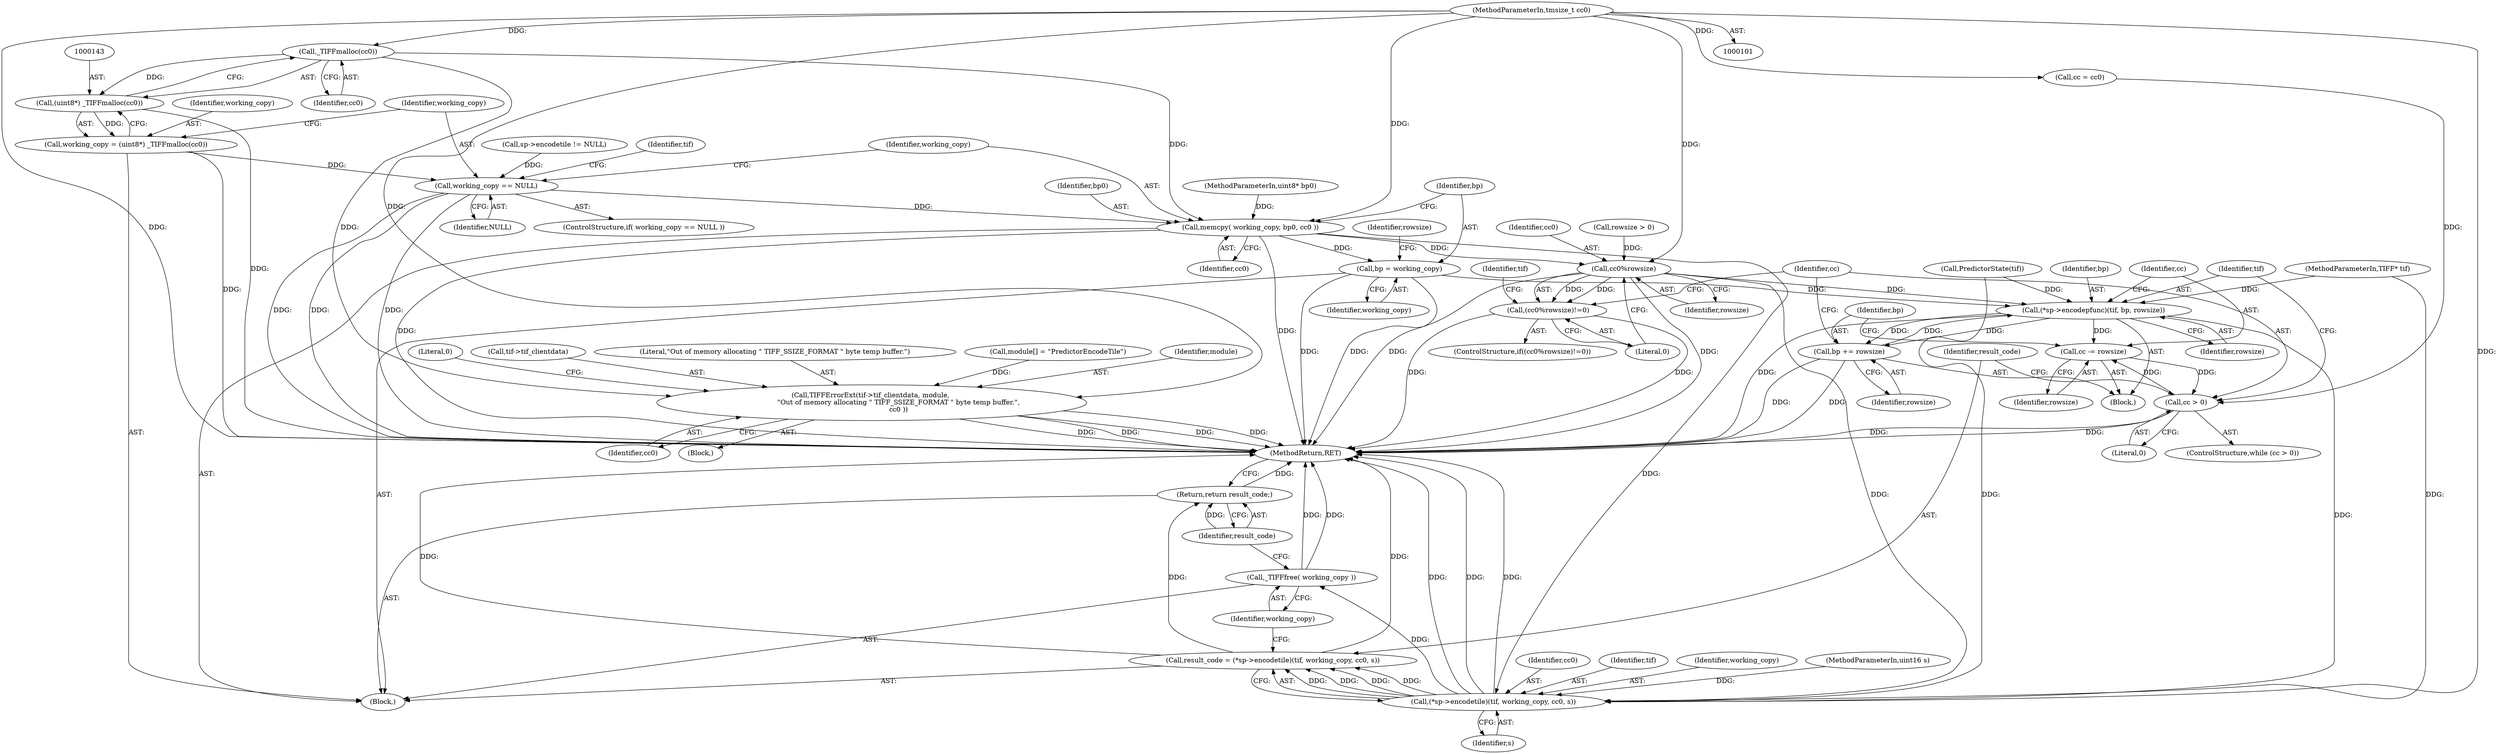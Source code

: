 digraph "0_libtiff_3ca657a8793dd011bf869695d72ad31c779c3cc1_2@API" {
"1000144" [label="(Call,_TIFFmalloc(cc0))"];
"1000104" [label="(MethodParameterIn,tmsize_t cc0)"];
"1000142" [label="(Call,(uint8*) _TIFFmalloc(cc0))"];
"1000140" [label="(Call,working_copy = (uint8*) _TIFFmalloc(cc0))"];
"1000147" [label="(Call,working_copy == NULL)"];
"1000160" [label="(Call,memcpy( working_copy, bp0, cc0 ))"];
"1000164" [label="(Call,bp = working_copy)"];
"1000197" [label="(Call,(*sp->encodepfunc)(tif, bp, rowsize))"];
"1000201" [label="(Call,cc -= rowsize)"];
"1000193" [label="(Call,cc > 0)"];
"1000204" [label="(Call,bp += rowsize)"];
"1000209" [label="(Call,(*sp->encodetile)(tif, working_copy, cc0, s))"];
"1000207" [label="(Call,result_code = (*sp->encodetile)(tif, working_copy, cc0, s))"];
"1000216" [label="(Return,return result_code;)"];
"1000214" [label="(Call,_TIFFfree( working_copy ))"];
"1000178" [label="(Call,cc0%rowsize)"];
"1000177" [label="(Call,(cc0%rowsize)!=0)"];
"1000151" [label="(Call,TIFFErrorExt(tif->tif_clientdata, module, \n                         \"Out of memory allocating \" TIFF_SSIZE_FORMAT \" byte temp buffer.\",\n                         cc0 ))"];
"1000180" [label="(Identifier,rowsize)"];
"1000157" [label="(Identifier,cc0)"];
"1000114" [label="(Call,PredictorState(tif))"];
"1000201" [label="(Call,cc -= rowsize)"];
"1000160" [label="(Call,memcpy( working_copy, bp0, cc0 ))"];
"1000166" [label="(Identifier,working_copy)"];
"1000148" [label="(Identifier,working_copy)"];
"1000179" [label="(Identifier,cc0)"];
"1000151" [label="(Call,TIFFErrorExt(tif->tif_clientdata, module, \n                         \"Out of memory allocating \" TIFF_SSIZE_FORMAT \" byte temp buffer.\",\n                         cc0 ))"];
"1000146" [label="(ControlStructure,if( working_copy == NULL ))"];
"1000213" [label="(Identifier,s)"];
"1000214" [label="(Call,_TIFFfree( working_copy ))"];
"1000217" [label="(Identifier,result_code)"];
"1000216" [label="(Return,return result_code;)"];
"1000104" [label="(MethodParameterIn,tmsize_t cc0)"];
"1000145" [label="(Identifier,cc0)"];
"1000165" [label="(Identifier,bp)"];
"1000193" [label="(Call,cc > 0)"];
"1000178" [label="(Call,cc0%rowsize)"];
"1000204" [label="(Call,bp += rowsize)"];
"1000161" [label="(Identifier,working_copy)"];
"1000215" [label="(Identifier,working_copy)"];
"1000199" [label="(Identifier,bp)"];
"1000144" [label="(Call,_TIFFmalloc(cc0))"];
"1000196" [label="(Block,)"];
"1000177" [label="(Call,(cc0%rowsize)!=0)"];
"1000181" [label="(Literal,0)"];
"1000212" [label="(Identifier,cc0)"];
"1000142" [label="(Call,(uint8*) _TIFFmalloc(cc0))"];
"1000209" [label="(Call,(*sp->encodetile)(tif, working_copy, cc0, s))"];
"1000200" [label="(Identifier,rowsize)"];
"1000198" [label="(Identifier,tif)"];
"1000164" [label="(Call,bp = working_copy)"];
"1000195" [label="(Literal,0)"];
"1000163" [label="(Identifier,cc0)"];
"1000103" [label="(MethodParameterIn,uint8* bp0)"];
"1000159" [label="(Literal,0)"];
"1000207" [label="(Call,result_code = (*sp->encodetile)(tif, working_copy, cc0, s))"];
"1000147" [label="(Call,working_copy == NULL)"];
"1000152" [label="(Call,tif->tif_clientdata)"];
"1000156" [label="(Literal,\"Out of memory allocating \" TIFF_SSIZE_FORMAT \" byte temp buffer.\")"];
"1000185" [label="(Identifier,tif)"];
"1000203" [label="(Identifier,rowsize)"];
"1000194" [label="(Identifier,cc)"];
"1000208" [label="(Identifier,result_code)"];
"1000176" [label="(ControlStructure,if((cc0%rowsize)!=0))"];
"1000118" [label="(Call,cc = cc0)"];
"1000192" [label="(ControlStructure,while (cc > 0))"];
"1000205" [label="(Identifier,bp)"];
"1000140" [label="(Call,working_copy = (uint8*) _TIFFmalloc(cc0))"];
"1000173" [label="(Call,rowsize > 0)"];
"1000150" [label="(Block,)"];
"1000108" [label="(Call,module[] = \"PredictorEncodeTile\")"];
"1000141" [label="(Identifier,working_copy)"];
"1000197" [label="(Call,(*sp->encodepfunc)(tif, bp, rowsize))"];
"1000135" [label="(Call,sp->encodetile != NULL)"];
"1000202" [label="(Identifier,cc)"];
"1000153" [label="(Identifier,tif)"];
"1000168" [label="(Identifier,rowsize)"];
"1000218" [label="(MethodReturn,RET)"];
"1000155" [label="(Identifier,module)"];
"1000149" [label="(Identifier,NULL)"];
"1000162" [label="(Identifier,bp0)"];
"1000210" [label="(Identifier,tif)"];
"1000211" [label="(Identifier,working_copy)"];
"1000105" [label="(MethodParameterIn,uint16 s)"];
"1000206" [label="(Identifier,rowsize)"];
"1000106" [label="(Block,)"];
"1000102" [label="(MethodParameterIn,TIFF* tif)"];
"1000144" -> "1000142"  [label="AST: "];
"1000144" -> "1000145"  [label="CFG: "];
"1000145" -> "1000144"  [label="AST: "];
"1000142" -> "1000144"  [label="CFG: "];
"1000144" -> "1000142"  [label="DDG: "];
"1000104" -> "1000144"  [label="DDG: "];
"1000144" -> "1000151"  [label="DDG: "];
"1000144" -> "1000160"  [label="DDG: "];
"1000104" -> "1000101"  [label="AST: "];
"1000104" -> "1000218"  [label="DDG: "];
"1000104" -> "1000118"  [label="DDG: "];
"1000104" -> "1000151"  [label="DDG: "];
"1000104" -> "1000160"  [label="DDG: "];
"1000104" -> "1000178"  [label="DDG: "];
"1000104" -> "1000209"  [label="DDG: "];
"1000142" -> "1000140"  [label="AST: "];
"1000143" -> "1000142"  [label="AST: "];
"1000140" -> "1000142"  [label="CFG: "];
"1000142" -> "1000218"  [label="DDG: "];
"1000142" -> "1000140"  [label="DDG: "];
"1000140" -> "1000106"  [label="AST: "];
"1000141" -> "1000140"  [label="AST: "];
"1000148" -> "1000140"  [label="CFG: "];
"1000140" -> "1000218"  [label="DDG: "];
"1000140" -> "1000147"  [label="DDG: "];
"1000147" -> "1000146"  [label="AST: "];
"1000147" -> "1000149"  [label="CFG: "];
"1000148" -> "1000147"  [label="AST: "];
"1000149" -> "1000147"  [label="AST: "];
"1000153" -> "1000147"  [label="CFG: "];
"1000161" -> "1000147"  [label="CFG: "];
"1000147" -> "1000218"  [label="DDG: "];
"1000147" -> "1000218"  [label="DDG: "];
"1000147" -> "1000218"  [label="DDG: "];
"1000135" -> "1000147"  [label="DDG: "];
"1000147" -> "1000160"  [label="DDG: "];
"1000160" -> "1000106"  [label="AST: "];
"1000160" -> "1000163"  [label="CFG: "];
"1000161" -> "1000160"  [label="AST: "];
"1000162" -> "1000160"  [label="AST: "];
"1000163" -> "1000160"  [label="AST: "];
"1000165" -> "1000160"  [label="CFG: "];
"1000160" -> "1000218"  [label="DDG: "];
"1000160" -> "1000218"  [label="DDG: "];
"1000103" -> "1000160"  [label="DDG: "];
"1000160" -> "1000164"  [label="DDG: "];
"1000160" -> "1000178"  [label="DDG: "];
"1000160" -> "1000209"  [label="DDG: "];
"1000164" -> "1000106"  [label="AST: "];
"1000164" -> "1000166"  [label="CFG: "];
"1000165" -> "1000164"  [label="AST: "];
"1000166" -> "1000164"  [label="AST: "];
"1000168" -> "1000164"  [label="CFG: "];
"1000164" -> "1000218"  [label="DDG: "];
"1000164" -> "1000218"  [label="DDG: "];
"1000164" -> "1000197"  [label="DDG: "];
"1000197" -> "1000196"  [label="AST: "];
"1000197" -> "1000200"  [label="CFG: "];
"1000198" -> "1000197"  [label="AST: "];
"1000199" -> "1000197"  [label="AST: "];
"1000200" -> "1000197"  [label="AST: "];
"1000202" -> "1000197"  [label="CFG: "];
"1000197" -> "1000218"  [label="DDG: "];
"1000114" -> "1000197"  [label="DDG: "];
"1000102" -> "1000197"  [label="DDG: "];
"1000204" -> "1000197"  [label="DDG: "];
"1000178" -> "1000197"  [label="DDG: "];
"1000197" -> "1000201"  [label="DDG: "];
"1000197" -> "1000204"  [label="DDG: "];
"1000197" -> "1000204"  [label="DDG: "];
"1000197" -> "1000209"  [label="DDG: "];
"1000201" -> "1000196"  [label="AST: "];
"1000201" -> "1000203"  [label="CFG: "];
"1000202" -> "1000201"  [label="AST: "];
"1000203" -> "1000201"  [label="AST: "];
"1000205" -> "1000201"  [label="CFG: "];
"1000201" -> "1000193"  [label="DDG: "];
"1000193" -> "1000201"  [label="DDG: "];
"1000193" -> "1000192"  [label="AST: "];
"1000193" -> "1000195"  [label="CFG: "];
"1000194" -> "1000193"  [label="AST: "];
"1000195" -> "1000193"  [label="AST: "];
"1000198" -> "1000193"  [label="CFG: "];
"1000208" -> "1000193"  [label="CFG: "];
"1000193" -> "1000218"  [label="DDG: "];
"1000193" -> "1000218"  [label="DDG: "];
"1000118" -> "1000193"  [label="DDG: "];
"1000204" -> "1000196"  [label="AST: "];
"1000204" -> "1000206"  [label="CFG: "];
"1000205" -> "1000204"  [label="AST: "];
"1000206" -> "1000204"  [label="AST: "];
"1000194" -> "1000204"  [label="CFG: "];
"1000204" -> "1000218"  [label="DDG: "];
"1000204" -> "1000218"  [label="DDG: "];
"1000209" -> "1000207"  [label="AST: "];
"1000209" -> "1000213"  [label="CFG: "];
"1000210" -> "1000209"  [label="AST: "];
"1000211" -> "1000209"  [label="AST: "];
"1000212" -> "1000209"  [label="AST: "];
"1000213" -> "1000209"  [label="AST: "];
"1000207" -> "1000209"  [label="CFG: "];
"1000209" -> "1000218"  [label="DDG: "];
"1000209" -> "1000218"  [label="DDG: "];
"1000209" -> "1000218"  [label="DDG: "];
"1000209" -> "1000207"  [label="DDG: "];
"1000209" -> "1000207"  [label="DDG: "];
"1000209" -> "1000207"  [label="DDG: "];
"1000209" -> "1000207"  [label="DDG: "];
"1000114" -> "1000209"  [label="DDG: "];
"1000102" -> "1000209"  [label="DDG: "];
"1000178" -> "1000209"  [label="DDG: "];
"1000105" -> "1000209"  [label="DDG: "];
"1000209" -> "1000214"  [label="DDG: "];
"1000207" -> "1000106"  [label="AST: "];
"1000208" -> "1000207"  [label="AST: "];
"1000215" -> "1000207"  [label="CFG: "];
"1000207" -> "1000218"  [label="DDG: "];
"1000207" -> "1000218"  [label="DDG: "];
"1000207" -> "1000216"  [label="DDG: "];
"1000216" -> "1000106"  [label="AST: "];
"1000216" -> "1000217"  [label="CFG: "];
"1000217" -> "1000216"  [label="AST: "];
"1000218" -> "1000216"  [label="CFG: "];
"1000216" -> "1000218"  [label="DDG: "];
"1000217" -> "1000216"  [label="DDG: "];
"1000214" -> "1000106"  [label="AST: "];
"1000214" -> "1000215"  [label="CFG: "];
"1000215" -> "1000214"  [label="AST: "];
"1000217" -> "1000214"  [label="CFG: "];
"1000214" -> "1000218"  [label="DDG: "];
"1000214" -> "1000218"  [label="DDG: "];
"1000178" -> "1000177"  [label="AST: "];
"1000178" -> "1000180"  [label="CFG: "];
"1000179" -> "1000178"  [label="AST: "];
"1000180" -> "1000178"  [label="AST: "];
"1000181" -> "1000178"  [label="CFG: "];
"1000178" -> "1000218"  [label="DDG: "];
"1000178" -> "1000218"  [label="DDG: "];
"1000178" -> "1000177"  [label="DDG: "];
"1000178" -> "1000177"  [label="DDG: "];
"1000173" -> "1000178"  [label="DDG: "];
"1000177" -> "1000176"  [label="AST: "];
"1000177" -> "1000181"  [label="CFG: "];
"1000181" -> "1000177"  [label="AST: "];
"1000185" -> "1000177"  [label="CFG: "];
"1000194" -> "1000177"  [label="CFG: "];
"1000177" -> "1000218"  [label="DDG: "];
"1000177" -> "1000218"  [label="DDG: "];
"1000151" -> "1000150"  [label="AST: "];
"1000151" -> "1000157"  [label="CFG: "];
"1000152" -> "1000151"  [label="AST: "];
"1000155" -> "1000151"  [label="AST: "];
"1000156" -> "1000151"  [label="AST: "];
"1000157" -> "1000151"  [label="AST: "];
"1000159" -> "1000151"  [label="CFG: "];
"1000151" -> "1000218"  [label="DDG: "];
"1000151" -> "1000218"  [label="DDG: "];
"1000151" -> "1000218"  [label="DDG: "];
"1000151" -> "1000218"  [label="DDG: "];
"1000108" -> "1000151"  [label="DDG: "];
}
